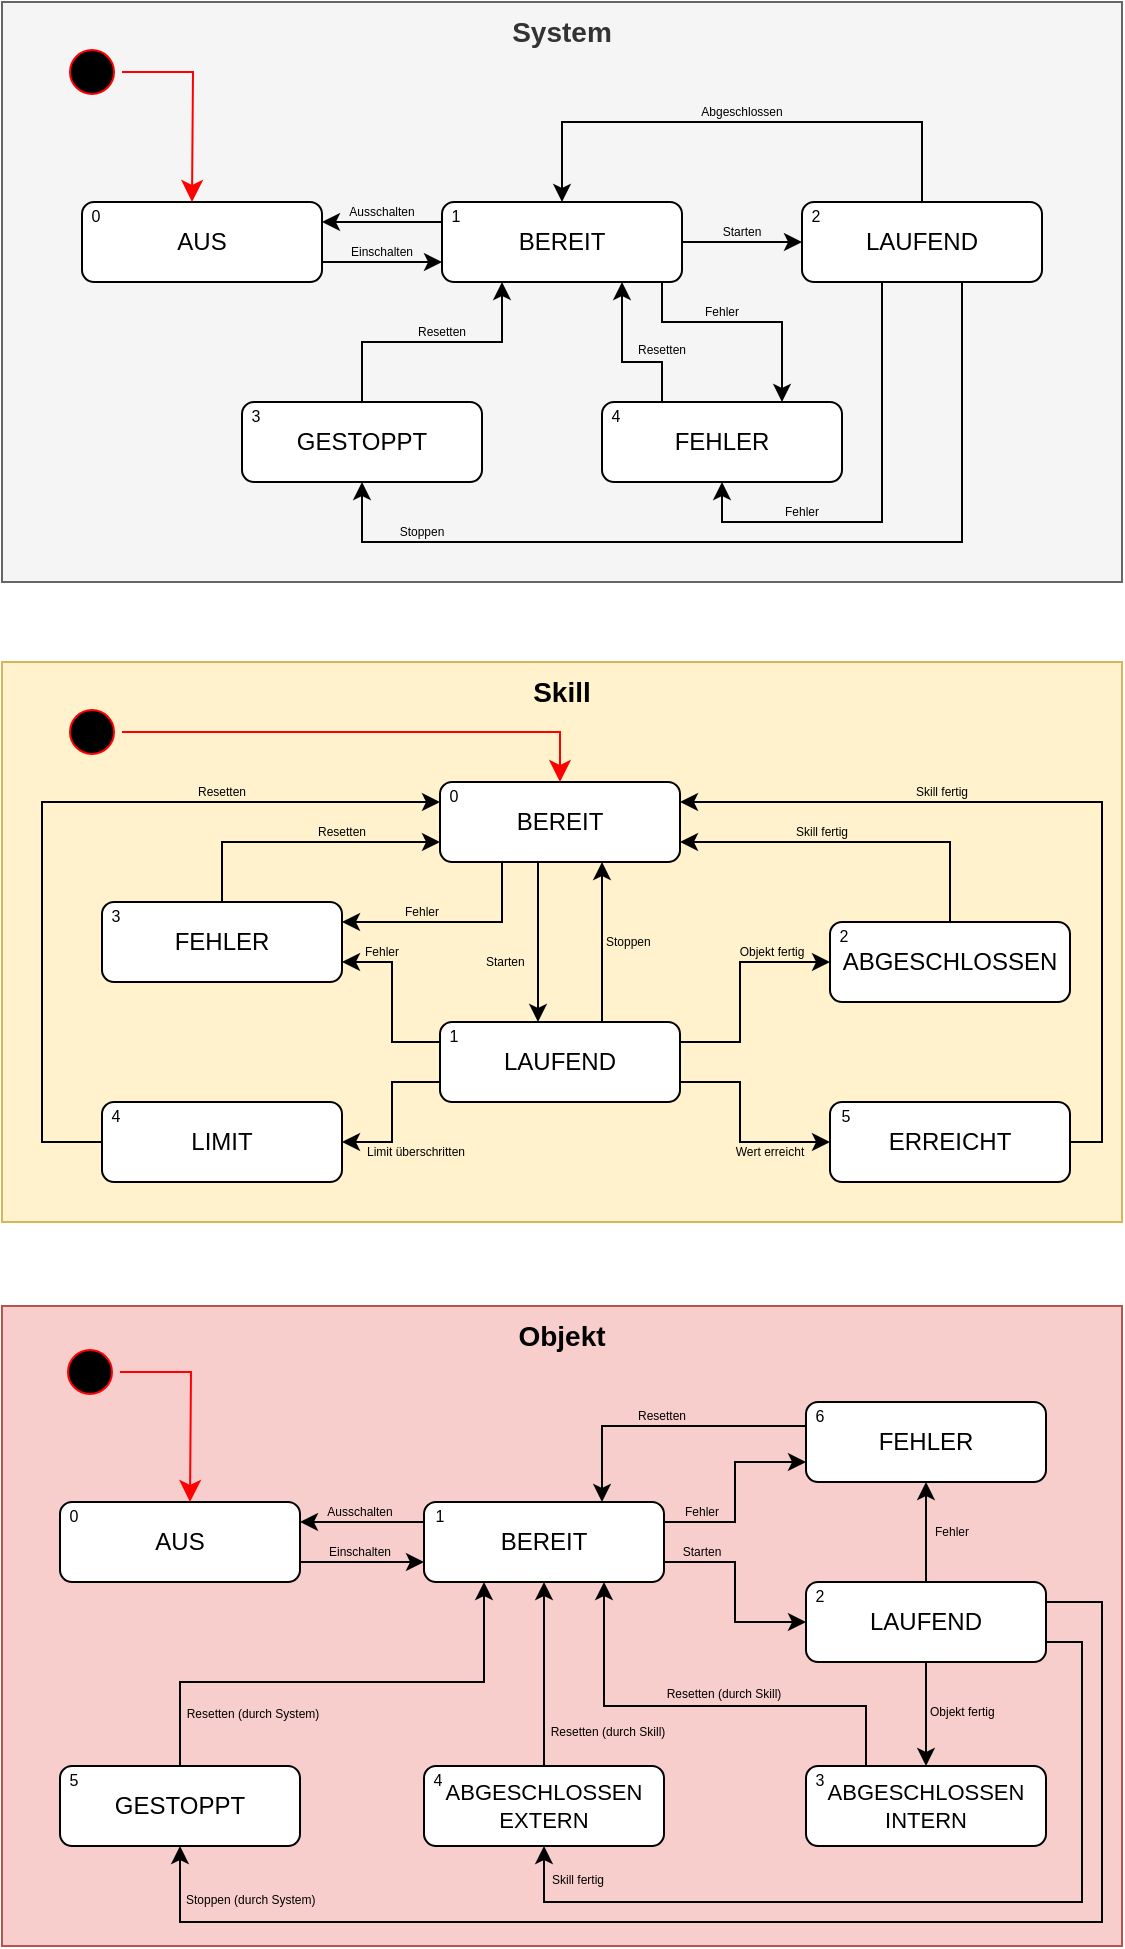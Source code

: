 <mxfile version="24.8.4">
  <diagram name="Seite-1" id="nUT34G9xeOLYj0SszjcQ">
    <mxGraphModel dx="1195" dy="743" grid="1" gridSize="10" guides="1" tooltips="1" connect="1" arrows="1" fold="1" page="1" pageScale="1" pageWidth="827" pageHeight="1169" math="0" shadow="0">
      <root>
        <mxCell id="0" />
        <mxCell id="1" parent="0" />
        <mxCell id="TMbh94kAc-SO85xrON7S-218" value="" style="group" parent="1" vertex="1" connectable="0">
          <mxGeometry x="120" y="40" width="560" height="290" as="geometry" />
        </mxCell>
        <mxCell id="TMbh94kAc-SO85xrON7S-1" value="&lt;b&gt;&lt;font style=&quot;font-size: 14px;&quot;&gt;System&lt;/font&gt;&lt;/b&gt;" style="rounded=0;whiteSpace=wrap;html=1;fillColor=#f5f5f5;fontColor=#333333;strokeColor=#666666;verticalAlign=top;container=0;" parent="TMbh94kAc-SO85xrON7S-218" vertex="1">
          <mxGeometry width="560" height="290" as="geometry" />
        </mxCell>
        <mxCell id="TMbh94kAc-SO85xrON7S-23" style="edgeStyle=orthogonalEdgeStyle;rounded=0;orthogonalLoop=1;jettySize=auto;html=1;entryX=0;entryY=0.75;entryDx=0;entryDy=0;" parent="TMbh94kAc-SO85xrON7S-218" source="TMbh94kAc-SO85xrON7S-6" target="TMbh94kAc-SO85xrON7S-7" edge="1">
          <mxGeometry relative="1" as="geometry">
            <Array as="points">
              <mxPoint x="180" y="130" />
              <mxPoint x="180" y="130" />
            </Array>
          </mxGeometry>
        </mxCell>
        <mxCell id="TMbh94kAc-SO85xrON7S-6" value="AUS" style="rounded=1;whiteSpace=wrap;html=1;container=0;" parent="TMbh94kAc-SO85xrON7S-218" vertex="1">
          <mxGeometry x="40" y="100" width="120" height="40" as="geometry" />
        </mxCell>
        <mxCell id="TMbh94kAc-SO85xrON7S-14" style="edgeStyle=orthogonalEdgeStyle;rounded=0;orthogonalLoop=1;jettySize=auto;html=1;" parent="TMbh94kAc-SO85xrON7S-218" source="TMbh94kAc-SO85xrON7S-7" target="TMbh94kAc-SO85xrON7S-9" edge="1">
          <mxGeometry relative="1" as="geometry" />
        </mxCell>
        <mxCell id="TMbh94kAc-SO85xrON7S-24" style="edgeStyle=orthogonalEdgeStyle;rounded=0;orthogonalLoop=1;jettySize=auto;html=1;entryX=1;entryY=0.25;entryDx=0;entryDy=0;" parent="TMbh94kAc-SO85xrON7S-218" source="TMbh94kAc-SO85xrON7S-7" target="TMbh94kAc-SO85xrON7S-6" edge="1">
          <mxGeometry relative="1" as="geometry">
            <Array as="points">
              <mxPoint x="190" y="110" />
              <mxPoint x="190" y="110" />
            </Array>
          </mxGeometry>
        </mxCell>
        <mxCell id="TMbh94kAc-SO85xrON7S-52" style="edgeStyle=orthogonalEdgeStyle;rounded=0;orthogonalLoop=1;jettySize=auto;html=1;entryX=0.75;entryY=0;entryDx=0;entryDy=0;" parent="TMbh94kAc-SO85xrON7S-218" source="TMbh94kAc-SO85xrON7S-7" target="TMbh94kAc-SO85xrON7S-10" edge="1">
          <mxGeometry relative="1" as="geometry">
            <Array as="points">
              <mxPoint x="330" y="160" />
              <mxPoint x="390" y="160" />
            </Array>
          </mxGeometry>
        </mxCell>
        <mxCell id="TMbh94kAc-SO85xrON7S-7" value="BEREIT" style="rounded=1;whiteSpace=wrap;html=1;container=0;" parent="TMbh94kAc-SO85xrON7S-218" vertex="1">
          <mxGeometry x="220" y="100" width="120" height="40" as="geometry" />
        </mxCell>
        <mxCell id="TMbh94kAc-SO85xrON7S-20" style="edgeStyle=orthogonalEdgeStyle;rounded=0;orthogonalLoop=1;jettySize=auto;html=1;entryX=0.25;entryY=1;entryDx=0;entryDy=0;" parent="TMbh94kAc-SO85xrON7S-218" source="TMbh94kAc-SO85xrON7S-8" target="TMbh94kAc-SO85xrON7S-7" edge="1">
          <mxGeometry relative="1" as="geometry" />
        </mxCell>
        <mxCell id="TMbh94kAc-SO85xrON7S-8" value="GESTOPPT" style="rounded=1;whiteSpace=wrap;html=1;container=0;" parent="TMbh94kAc-SO85xrON7S-218" vertex="1">
          <mxGeometry x="120" y="200" width="120" height="40" as="geometry" />
        </mxCell>
        <mxCell id="TMbh94kAc-SO85xrON7S-15" style="edgeStyle=orthogonalEdgeStyle;rounded=0;orthogonalLoop=1;jettySize=auto;html=1;entryX=0.5;entryY=0;entryDx=0;entryDy=0;" parent="TMbh94kAc-SO85xrON7S-218" source="TMbh94kAc-SO85xrON7S-9" target="TMbh94kAc-SO85xrON7S-7" edge="1">
          <mxGeometry relative="1" as="geometry">
            <Array as="points">
              <mxPoint x="460" y="60" />
              <mxPoint x="280" y="60" />
            </Array>
          </mxGeometry>
        </mxCell>
        <mxCell id="TMbh94kAc-SO85xrON7S-16" style="edgeStyle=orthogonalEdgeStyle;rounded=0;orthogonalLoop=1;jettySize=auto;html=1;" parent="TMbh94kAc-SO85xrON7S-218" source="TMbh94kAc-SO85xrON7S-9" target="TMbh94kAc-SO85xrON7S-10" edge="1">
          <mxGeometry relative="1" as="geometry">
            <Array as="points">
              <mxPoint x="440" y="260" />
              <mxPoint x="360" y="260" />
            </Array>
          </mxGeometry>
        </mxCell>
        <mxCell id="TMbh94kAc-SO85xrON7S-17" style="edgeStyle=orthogonalEdgeStyle;rounded=0;orthogonalLoop=1;jettySize=auto;html=1;" parent="TMbh94kAc-SO85xrON7S-218" source="TMbh94kAc-SO85xrON7S-9" target="TMbh94kAc-SO85xrON7S-8" edge="1">
          <mxGeometry relative="1" as="geometry">
            <Array as="points">
              <mxPoint x="480" y="270" />
              <mxPoint x="180" y="270" />
            </Array>
          </mxGeometry>
        </mxCell>
        <mxCell id="TMbh94kAc-SO85xrON7S-9" value="LAUFEND" style="rounded=1;whiteSpace=wrap;html=1;container=0;" parent="TMbh94kAc-SO85xrON7S-218" vertex="1">
          <mxGeometry x="400" y="100" width="120" height="40" as="geometry" />
        </mxCell>
        <mxCell id="TMbh94kAc-SO85xrON7S-19" style="edgeStyle=orthogonalEdgeStyle;rounded=0;orthogonalLoop=1;jettySize=auto;html=1;entryX=0.75;entryY=1;entryDx=0;entryDy=0;" parent="TMbh94kAc-SO85xrON7S-218" source="TMbh94kAc-SO85xrON7S-10" target="TMbh94kAc-SO85xrON7S-7" edge="1">
          <mxGeometry relative="1" as="geometry">
            <Array as="points">
              <mxPoint x="330" y="180" />
              <mxPoint x="310" y="180" />
            </Array>
          </mxGeometry>
        </mxCell>
        <mxCell id="TMbh94kAc-SO85xrON7S-10" value="FEHLER" style="rounded=1;whiteSpace=wrap;html=1;container=0;" parent="TMbh94kAc-SO85xrON7S-218" vertex="1">
          <mxGeometry x="300" y="200" width="120" height="40" as="geometry" />
        </mxCell>
        <mxCell id="TMbh94kAc-SO85xrON7S-11" value="" style="ellipse;html=1;shape=startState;fillColor=#000000;strokeColor=#ff0000;container=0;" parent="TMbh94kAc-SO85xrON7S-218" vertex="1">
          <mxGeometry x="30" y="20" width="30" height="30" as="geometry" />
        </mxCell>
        <mxCell id="TMbh94kAc-SO85xrON7S-12" value="" style="edgeStyle=orthogonalEdgeStyle;html=1;verticalAlign=bottom;endArrow=classic;endSize=8;strokeColor=#ff0000;rounded=0;endFill=1;" parent="TMbh94kAc-SO85xrON7S-218" source="TMbh94kAc-SO85xrON7S-11" edge="1">
          <mxGeometry relative="1" as="geometry">
            <mxPoint x="95" y="100" as="targetPoint" />
          </mxGeometry>
        </mxCell>
        <mxCell id="TMbh94kAc-SO85xrON7S-95" value="Einschalten" style="text;html=1;align=center;verticalAlign=middle;whiteSpace=wrap;rounded=0;fontSize=6;container=0;" parent="TMbh94kAc-SO85xrON7S-218" vertex="1">
          <mxGeometry x="160" y="120" width="60" height="10" as="geometry" />
        </mxCell>
        <mxCell id="TMbh94kAc-SO85xrON7S-96" value="Ausschalten" style="text;html=1;align=center;verticalAlign=middle;whiteSpace=wrap;rounded=0;fontSize=6;container=0;" parent="TMbh94kAc-SO85xrON7S-218" vertex="1">
          <mxGeometry x="160" y="100" width="60" height="10" as="geometry" />
        </mxCell>
        <mxCell id="TMbh94kAc-SO85xrON7S-118" value="Starten" style="text;html=1;align=center;verticalAlign=middle;whiteSpace=wrap;rounded=0;fontSize=6;container=0;" parent="TMbh94kAc-SO85xrON7S-218" vertex="1">
          <mxGeometry x="340" y="110" width="60" height="10" as="geometry" />
        </mxCell>
        <mxCell id="TMbh94kAc-SO85xrON7S-140" value="Stoppen" style="text;html=1;align=center;verticalAlign=middle;whiteSpace=wrap;rounded=0;fontSize=6;container=0;" parent="TMbh94kAc-SO85xrON7S-218" vertex="1">
          <mxGeometry x="180" y="260" width="60" height="10" as="geometry" />
        </mxCell>
        <mxCell id="TMbh94kAc-SO85xrON7S-163" value="Fehler" style="text;html=1;align=center;verticalAlign=middle;whiteSpace=wrap;rounded=0;fontSize=6;container=0;" parent="TMbh94kAc-SO85xrON7S-218" vertex="1">
          <mxGeometry x="370" y="250" width="60" height="10" as="geometry" />
        </mxCell>
        <mxCell id="TMbh94kAc-SO85xrON7S-164" value="Fehler" style="text;html=1;align=center;verticalAlign=middle;whiteSpace=wrap;rounded=0;fontSize=6;container=0;" parent="TMbh94kAc-SO85xrON7S-218" vertex="1">
          <mxGeometry x="330" y="150" width="60" height="10" as="geometry" />
        </mxCell>
        <mxCell id="TMbh94kAc-SO85xrON7S-190" value="Resetten" style="text;html=1;align=center;verticalAlign=middle;whiteSpace=wrap;rounded=0;fontSize=6;container=0;" parent="TMbh94kAc-SO85xrON7S-218" vertex="1">
          <mxGeometry x="300" y="169" width="60" height="10" as="geometry" />
        </mxCell>
        <mxCell id="TMbh94kAc-SO85xrON7S-216" value="Abgeschlossen" style="text;html=1;align=center;verticalAlign=middle;whiteSpace=wrap;rounded=0;fontSize=6;container=0;" parent="TMbh94kAc-SO85xrON7S-218" vertex="1">
          <mxGeometry x="340" y="50" width="60" height="10" as="geometry" />
        </mxCell>
        <mxCell id="TMbh94kAc-SO85xrON7S-217" value="Resetten" style="text;html=1;align=center;verticalAlign=middle;whiteSpace=wrap;rounded=0;fontSize=6;container=0;" parent="TMbh94kAc-SO85xrON7S-218" vertex="1">
          <mxGeometry x="190" y="160" width="60" height="10" as="geometry" />
        </mxCell>
        <mxCell id="AO3JB5qGJkFvmi22m0dE-61" value="0" style="text;html=1;align=center;verticalAlign=middle;whiteSpace=wrap;rounded=0;fontSize=8;" vertex="1" parent="TMbh94kAc-SO85xrON7S-218">
          <mxGeometry x="42" y="102" width="10" height="10" as="geometry" />
        </mxCell>
        <mxCell id="AO3JB5qGJkFvmi22m0dE-62" value="1" style="text;html=1;align=center;verticalAlign=middle;whiteSpace=wrap;rounded=0;fontSize=8;" vertex="1" parent="TMbh94kAc-SO85xrON7S-218">
          <mxGeometry x="222" y="102" width="10" height="10" as="geometry" />
        </mxCell>
        <mxCell id="AO3JB5qGJkFvmi22m0dE-63" value="2" style="text;html=1;align=center;verticalAlign=middle;whiteSpace=wrap;rounded=0;fontSize=8;" vertex="1" parent="TMbh94kAc-SO85xrON7S-218">
          <mxGeometry x="402" y="102" width="10" height="10" as="geometry" />
        </mxCell>
        <mxCell id="AO3JB5qGJkFvmi22m0dE-64" value="3" style="text;html=1;align=center;verticalAlign=middle;whiteSpace=wrap;rounded=0;fontSize=8;" vertex="1" parent="TMbh94kAc-SO85xrON7S-218">
          <mxGeometry x="122" y="202" width="10" height="10" as="geometry" />
        </mxCell>
        <mxCell id="AO3JB5qGJkFvmi22m0dE-65" value="4" style="text;html=1;align=center;verticalAlign=middle;whiteSpace=wrap;rounded=0;fontSize=8;" vertex="1" parent="TMbh94kAc-SO85xrON7S-218">
          <mxGeometry x="302" y="202" width="10" height="10" as="geometry" />
        </mxCell>
        <mxCell id="TMbh94kAc-SO85xrON7S-257" value="" style="group" parent="1" vertex="1" connectable="0">
          <mxGeometry x="120" y="370" width="560" height="280" as="geometry" />
        </mxCell>
        <mxCell id="TMbh94kAc-SO85xrON7S-27" value="&lt;b&gt;&lt;font style=&quot;font-size: 14px;&quot;&gt;Skill&lt;/font&gt;&lt;/b&gt;" style="rounded=0;whiteSpace=wrap;html=1;fillColor=#fff2cc;strokeColor=#d6b656;verticalAlign=top;" parent="TMbh94kAc-SO85xrON7S-257" vertex="1">
          <mxGeometry width="560" height="280" as="geometry" />
        </mxCell>
        <mxCell id="TMbh94kAc-SO85xrON7S-56" style="edgeStyle=orthogonalEdgeStyle;rounded=0;orthogonalLoop=1;jettySize=auto;html=1;entryX=0.5;entryY=0;entryDx=0;entryDy=0;" parent="TMbh94kAc-SO85xrON7S-257" edge="1">
          <mxGeometry relative="1" as="geometry">
            <mxPoint x="268" y="100" as="sourcePoint" />
            <mxPoint x="268" y="180" as="targetPoint" />
          </mxGeometry>
        </mxCell>
        <mxCell id="TMbh94kAc-SO85xrON7S-66" style="edgeStyle=orthogonalEdgeStyle;rounded=0;orthogonalLoop=1;jettySize=auto;html=1;entryX=1;entryY=0.25;entryDx=0;entryDy=0;" parent="TMbh94kAc-SO85xrON7S-257" source="TMbh94kAc-SO85xrON7S-45" target="TMbh94kAc-SO85xrON7S-51" edge="1">
          <mxGeometry relative="1" as="geometry">
            <Array as="points">
              <mxPoint x="250" y="130" />
            </Array>
          </mxGeometry>
        </mxCell>
        <mxCell id="TMbh94kAc-SO85xrON7S-45" value="BEREIT" style="rounded=1;whiteSpace=wrap;html=1;" parent="TMbh94kAc-SO85xrON7S-257" vertex="1">
          <mxGeometry x="219" y="60" width="120" height="40" as="geometry" />
        </mxCell>
        <mxCell id="TMbh94kAc-SO85xrON7S-54" style="edgeStyle=orthogonalEdgeStyle;rounded=0;orthogonalLoop=1;jettySize=auto;html=1;entryX=0;entryY=0.5;entryDx=0;entryDy=0;" parent="TMbh94kAc-SO85xrON7S-257" source="TMbh94kAc-SO85xrON7S-47" target="TMbh94kAc-SO85xrON7S-50" edge="1">
          <mxGeometry relative="1" as="geometry">
            <Array as="points">
              <mxPoint x="369" y="190" />
              <mxPoint x="369" y="150" />
            </Array>
          </mxGeometry>
        </mxCell>
        <mxCell id="TMbh94kAc-SO85xrON7S-55" style="edgeStyle=orthogonalEdgeStyle;rounded=0;orthogonalLoop=1;jettySize=auto;html=1;entryX=0;entryY=0.5;entryDx=0;entryDy=0;" parent="TMbh94kAc-SO85xrON7S-257" source="TMbh94kAc-SO85xrON7S-47" target="TMbh94kAc-SO85xrON7S-48" edge="1">
          <mxGeometry relative="1" as="geometry">
            <Array as="points">
              <mxPoint x="369" y="210" />
              <mxPoint x="369" y="240" />
            </Array>
          </mxGeometry>
        </mxCell>
        <mxCell id="TMbh94kAc-SO85xrON7S-61" style="edgeStyle=orthogonalEdgeStyle;rounded=0;orthogonalLoop=1;jettySize=auto;html=1;entryX=1;entryY=0.75;entryDx=0;entryDy=0;" parent="TMbh94kAc-SO85xrON7S-257" source="TMbh94kAc-SO85xrON7S-47" target="TMbh94kAc-SO85xrON7S-51" edge="1">
          <mxGeometry relative="1" as="geometry">
            <Array as="points">
              <mxPoint x="195" y="190" />
              <mxPoint x="195" y="150" />
            </Array>
          </mxGeometry>
        </mxCell>
        <mxCell id="TMbh94kAc-SO85xrON7S-62" style="edgeStyle=orthogonalEdgeStyle;rounded=0;orthogonalLoop=1;jettySize=auto;html=1;" parent="TMbh94kAc-SO85xrON7S-257" source="TMbh94kAc-SO85xrON7S-47" target="TMbh94kAc-SO85xrON7S-49" edge="1">
          <mxGeometry relative="1" as="geometry">
            <Array as="points">
              <mxPoint x="195" y="210" />
              <mxPoint x="195" y="240" />
            </Array>
          </mxGeometry>
        </mxCell>
        <mxCell id="3WOX_D658Z19YrmmToyO-32" style="edgeStyle=orthogonalEdgeStyle;rounded=0;orthogonalLoop=1;jettySize=auto;html=1;entryX=0.5;entryY=1;entryDx=0;entryDy=0;" parent="TMbh94kAc-SO85xrON7S-257" edge="1">
          <mxGeometry relative="1" as="geometry">
            <mxPoint x="300" y="180" as="sourcePoint" />
            <mxPoint x="300" y="100" as="targetPoint" />
          </mxGeometry>
        </mxCell>
        <mxCell id="TMbh94kAc-SO85xrON7S-47" value="LAUFEND" style="rounded=1;whiteSpace=wrap;html=1;" parent="TMbh94kAc-SO85xrON7S-257" vertex="1">
          <mxGeometry x="219" y="180" width="120" height="40" as="geometry" />
        </mxCell>
        <mxCell id="TMbh94kAc-SO85xrON7S-60" style="edgeStyle=orthogonalEdgeStyle;rounded=0;orthogonalLoop=1;jettySize=auto;html=1;entryX=1;entryY=0.25;entryDx=0;entryDy=0;" parent="TMbh94kAc-SO85xrON7S-257" source="TMbh94kAc-SO85xrON7S-48" target="TMbh94kAc-SO85xrON7S-45" edge="1">
          <mxGeometry relative="1" as="geometry">
            <Array as="points">
              <mxPoint x="550" y="240" />
              <mxPoint x="550" y="70" />
            </Array>
          </mxGeometry>
        </mxCell>
        <mxCell id="TMbh94kAc-SO85xrON7S-48" value="ERREICHT" style="rounded=1;whiteSpace=wrap;html=1;" parent="TMbh94kAc-SO85xrON7S-257" vertex="1">
          <mxGeometry x="414" y="220" width="120" height="40" as="geometry" />
        </mxCell>
        <mxCell id="TMbh94kAc-SO85xrON7S-63" style="edgeStyle=orthogonalEdgeStyle;rounded=0;orthogonalLoop=1;jettySize=auto;html=1;entryX=0;entryY=0.25;entryDx=0;entryDy=0;" parent="TMbh94kAc-SO85xrON7S-257" source="TMbh94kAc-SO85xrON7S-49" target="TMbh94kAc-SO85xrON7S-45" edge="1">
          <mxGeometry relative="1" as="geometry">
            <Array as="points">
              <mxPoint x="20" y="240" />
              <mxPoint x="20" y="70" />
            </Array>
          </mxGeometry>
        </mxCell>
        <mxCell id="TMbh94kAc-SO85xrON7S-49" value="LIMIT" style="rounded=1;whiteSpace=wrap;html=1;" parent="TMbh94kAc-SO85xrON7S-257" vertex="1">
          <mxGeometry x="50" y="220" width="120" height="40" as="geometry" />
        </mxCell>
        <mxCell id="TMbh94kAc-SO85xrON7S-59" style="edgeStyle=orthogonalEdgeStyle;rounded=0;orthogonalLoop=1;jettySize=auto;html=1;entryX=1;entryY=0.75;entryDx=0;entryDy=0;" parent="TMbh94kAc-SO85xrON7S-257" source="TMbh94kAc-SO85xrON7S-50" target="TMbh94kAc-SO85xrON7S-45" edge="1">
          <mxGeometry relative="1" as="geometry">
            <Array as="points">
              <mxPoint x="474" y="90" />
            </Array>
          </mxGeometry>
        </mxCell>
        <mxCell id="TMbh94kAc-SO85xrON7S-50" value="ABGESCHLOSSEN" style="rounded=1;whiteSpace=wrap;html=1;" parent="TMbh94kAc-SO85xrON7S-257" vertex="1">
          <mxGeometry x="414" y="130" width="120" height="40" as="geometry" />
        </mxCell>
        <mxCell id="TMbh94kAc-SO85xrON7S-65" style="edgeStyle=orthogonalEdgeStyle;rounded=0;orthogonalLoop=1;jettySize=auto;html=1;entryX=0;entryY=0.75;entryDx=0;entryDy=0;" parent="TMbh94kAc-SO85xrON7S-257" source="TMbh94kAc-SO85xrON7S-51" target="TMbh94kAc-SO85xrON7S-45" edge="1">
          <mxGeometry relative="1" as="geometry">
            <Array as="points">
              <mxPoint x="110" y="90" />
            </Array>
          </mxGeometry>
        </mxCell>
        <mxCell id="TMbh94kAc-SO85xrON7S-51" value="FEHLER" style="rounded=1;whiteSpace=wrap;html=1;" parent="TMbh94kAc-SO85xrON7S-257" vertex="1">
          <mxGeometry x="50" y="120" width="120" height="40" as="geometry" />
        </mxCell>
        <mxCell id="TMbh94kAc-SO85xrON7S-67" value="" style="ellipse;html=1;shape=startState;fillColor=#000000;strokeColor=#ff0000;" parent="TMbh94kAc-SO85xrON7S-257" vertex="1">
          <mxGeometry x="30" y="20" width="30" height="30" as="geometry" />
        </mxCell>
        <mxCell id="TMbh94kAc-SO85xrON7S-68" value="" style="edgeStyle=orthogonalEdgeStyle;html=1;verticalAlign=bottom;endArrow=classic;endSize=8;strokeColor=#ff0000;rounded=0;endFill=1;entryX=0.5;entryY=0;entryDx=0;entryDy=0;" parent="TMbh94kAc-SO85xrON7S-257" source="TMbh94kAc-SO85xrON7S-67" target="TMbh94kAc-SO85xrON7S-45" edge="1">
          <mxGeometry relative="1" as="geometry">
            <mxPoint x="25" y="80" as="targetPoint" />
          </mxGeometry>
        </mxCell>
        <mxCell id="TMbh94kAc-SO85xrON7S-219" value="Starten" style="text;html=1;align=left;verticalAlign=middle;whiteSpace=wrap;rounded=0;fontSize=6;container=0;" parent="TMbh94kAc-SO85xrON7S-257" vertex="1">
          <mxGeometry x="240" y="145" width="60" height="10" as="geometry" />
        </mxCell>
        <mxCell id="TMbh94kAc-SO85xrON7S-247" value="Objekt fertig" style="text;html=1;align=center;verticalAlign=middle;whiteSpace=wrap;rounded=0;fontSize=6;container=0;" parent="TMbh94kAc-SO85xrON7S-257" vertex="1">
          <mxGeometry x="355" y="140" width="60" height="10" as="geometry" />
        </mxCell>
        <mxCell id="TMbh94kAc-SO85xrON7S-248" value="Skill fertig" style="text;html=1;align=center;verticalAlign=middle;whiteSpace=wrap;rounded=0;fontSize=6;container=0;" parent="TMbh94kAc-SO85xrON7S-257" vertex="1">
          <mxGeometry x="380" y="80" width="60" height="10" as="geometry" />
        </mxCell>
        <mxCell id="TMbh94kAc-SO85xrON7S-250" value="Resetten" style="text;html=1;align=center;verticalAlign=middle;whiteSpace=wrap;rounded=0;fontSize=6;container=0;" parent="TMbh94kAc-SO85xrON7S-257" vertex="1">
          <mxGeometry x="140" y="80" width="60" height="10" as="geometry" />
        </mxCell>
        <mxCell id="TMbh94kAc-SO85xrON7S-251" value="Resetten" style="text;html=1;align=center;verticalAlign=middle;whiteSpace=wrap;rounded=0;fontSize=6;container=0;" parent="TMbh94kAc-SO85xrON7S-257" vertex="1">
          <mxGeometry x="80" y="60" width="60" height="10" as="geometry" />
        </mxCell>
        <mxCell id="TMbh94kAc-SO85xrON7S-252" value="Skill fertig" style="text;html=1;align=center;verticalAlign=middle;whiteSpace=wrap;rounded=0;fontSize=6;container=0;" parent="TMbh94kAc-SO85xrON7S-257" vertex="1">
          <mxGeometry x="440" y="60" width="60" height="10" as="geometry" />
        </mxCell>
        <mxCell id="TMbh94kAc-SO85xrON7S-253" value="Wert erreicht" style="text;html=1;align=center;verticalAlign=middle;whiteSpace=wrap;rounded=0;fontSize=6;container=0;" parent="TMbh94kAc-SO85xrON7S-257" vertex="1">
          <mxGeometry x="354" y="240" width="60" height="10" as="geometry" />
        </mxCell>
        <mxCell id="TMbh94kAc-SO85xrON7S-254" value="Limit überschritten" style="text;html=1;align=center;verticalAlign=middle;whiteSpace=wrap;rounded=0;fontSize=6;container=0;" parent="TMbh94kAc-SO85xrON7S-257" vertex="1">
          <mxGeometry x="177" y="240" width="60" height="10" as="geometry" />
        </mxCell>
        <mxCell id="TMbh94kAc-SO85xrON7S-255" value="Fehler" style="text;html=1;align=center;verticalAlign=middle;whiteSpace=wrap;rounded=0;fontSize=6;container=0;" parent="TMbh94kAc-SO85xrON7S-257" vertex="1">
          <mxGeometry x="180" y="120" width="60" height="10" as="geometry" />
        </mxCell>
        <mxCell id="TMbh94kAc-SO85xrON7S-256" value="Fehler" style="text;html=1;align=center;verticalAlign=middle;whiteSpace=wrap;rounded=0;fontSize=6;container=0;" parent="TMbh94kAc-SO85xrON7S-257" vertex="1">
          <mxGeometry x="160" y="140" width="60" height="10" as="geometry" />
        </mxCell>
        <mxCell id="3WOX_D658Z19YrmmToyO-33" value="Stoppen" style="text;html=1;align=left;verticalAlign=middle;whiteSpace=wrap;rounded=0;fontSize=6;container=0;" parent="TMbh94kAc-SO85xrON7S-257" vertex="1">
          <mxGeometry x="300" y="135" width="60" height="10" as="geometry" />
        </mxCell>
        <mxCell id="AO3JB5qGJkFvmi22m0dE-10" value="0" style="text;html=1;align=center;verticalAlign=middle;whiteSpace=wrap;rounded=0;fontSize=8;" vertex="1" parent="TMbh94kAc-SO85xrON7S-257">
          <mxGeometry x="221" y="62" width="10" height="10" as="geometry" />
        </mxCell>
        <mxCell id="AO3JB5qGJkFvmi22m0dE-11" value="1" style="text;html=1;align=center;verticalAlign=middle;whiteSpace=wrap;rounded=0;fontSize=8;" vertex="1" parent="TMbh94kAc-SO85xrON7S-257">
          <mxGeometry x="221" y="182" width="10" height="10" as="geometry" />
        </mxCell>
        <mxCell id="AO3JB5qGJkFvmi22m0dE-12" value="2" style="text;html=1;align=center;verticalAlign=middle;whiteSpace=wrap;rounded=0;fontSize=8;" vertex="1" parent="TMbh94kAc-SO85xrON7S-257">
          <mxGeometry x="416" y="132" width="10" height="10" as="geometry" />
        </mxCell>
        <mxCell id="AO3JB5qGJkFvmi22m0dE-13" value="3" style="text;html=1;align=center;verticalAlign=middle;whiteSpace=wrap;rounded=0;fontSize=8;" vertex="1" parent="TMbh94kAc-SO85xrON7S-257">
          <mxGeometry x="52" y="122" width="10" height="10" as="geometry" />
        </mxCell>
        <mxCell id="AO3JB5qGJkFvmi22m0dE-14" value="4" style="text;html=1;align=center;verticalAlign=middle;whiteSpace=wrap;rounded=0;fontSize=8;" vertex="1" parent="TMbh94kAc-SO85xrON7S-257">
          <mxGeometry x="52" y="222" width="10" height="10" as="geometry" />
        </mxCell>
        <mxCell id="AO3JB5qGJkFvmi22m0dE-15" value="5" style="text;html=1;align=center;verticalAlign=middle;whiteSpace=wrap;rounded=0;fontSize=8;" vertex="1" parent="TMbh94kAc-SO85xrON7S-257">
          <mxGeometry x="417" y="222" width="10" height="10" as="geometry" />
        </mxCell>
        <mxCell id="TMbh94kAc-SO85xrON7S-70" value="&lt;b&gt;&lt;font style=&quot;font-size: 14px;&quot;&gt;Objekt&lt;/font&gt;&lt;/b&gt;" style="rounded=0;whiteSpace=wrap;html=1;fillColor=#f8cecc;strokeColor=#b85450;verticalAlign=top;" parent="1" vertex="1">
          <mxGeometry x="120" y="692" width="560" height="320" as="geometry" />
        </mxCell>
        <mxCell id="TMbh94kAc-SO85xrON7S-81" style="edgeStyle=orthogonalEdgeStyle;rounded=0;orthogonalLoop=1;jettySize=auto;html=1;entryX=0;entryY=0.75;entryDx=0;entryDy=0;" parent="1" source="TMbh94kAc-SO85xrON7S-71" target="TMbh94kAc-SO85xrON7S-73" edge="1">
          <mxGeometry relative="1" as="geometry">
            <Array as="points">
              <mxPoint x="290" y="820" />
              <mxPoint x="290" y="820" />
            </Array>
          </mxGeometry>
        </mxCell>
        <mxCell id="TMbh94kAc-SO85xrON7S-71" value="AUS" style="rounded=1;whiteSpace=wrap;html=1;" parent="1" vertex="1">
          <mxGeometry x="149" y="790" width="120" height="40" as="geometry" />
        </mxCell>
        <mxCell id="TMbh94kAc-SO85xrON7S-86" style="edgeStyle=orthogonalEdgeStyle;rounded=0;orthogonalLoop=1;jettySize=auto;html=1;exitX=1;exitY=0.75;exitDx=0;exitDy=0;entryX=0;entryY=0.5;entryDx=0;entryDy=0;" parent="1" source="TMbh94kAc-SO85xrON7S-73" target="TMbh94kAc-SO85xrON7S-74" edge="1">
          <mxGeometry relative="1" as="geometry" />
        </mxCell>
        <mxCell id="TMbh94kAc-SO85xrON7S-87" style="edgeStyle=orthogonalEdgeStyle;rounded=0;orthogonalLoop=1;jettySize=auto;html=1;exitX=1;exitY=0.25;exitDx=0;exitDy=0;entryX=0;entryY=0.75;entryDx=0;entryDy=0;" parent="1" source="TMbh94kAc-SO85xrON7S-73" target="TMbh94kAc-SO85xrON7S-75" edge="1">
          <mxGeometry relative="1" as="geometry" />
        </mxCell>
        <mxCell id="TMbh94kAc-SO85xrON7S-263" style="edgeStyle=orthogonalEdgeStyle;rounded=0;orthogonalLoop=1;jettySize=auto;html=1;exitX=0;exitY=0.25;exitDx=0;exitDy=0;entryX=1;entryY=0.25;entryDx=0;entryDy=0;" parent="1" source="TMbh94kAc-SO85xrON7S-73" target="TMbh94kAc-SO85xrON7S-71" edge="1">
          <mxGeometry relative="1" as="geometry" />
        </mxCell>
        <mxCell id="TMbh94kAc-SO85xrON7S-73" value="BEREIT" style="rounded=1;whiteSpace=wrap;html=1;" parent="1" vertex="1">
          <mxGeometry x="331" y="790" width="120" height="40" as="geometry" />
        </mxCell>
        <mxCell id="TMbh94kAc-SO85xrON7S-83" style="edgeStyle=orthogonalEdgeStyle;rounded=0;orthogonalLoop=1;jettySize=auto;html=1;entryX=0.5;entryY=1;entryDx=0;entryDy=0;" parent="1" source="TMbh94kAc-SO85xrON7S-74" target="TMbh94kAc-SO85xrON7S-75" edge="1">
          <mxGeometry relative="1" as="geometry" />
        </mxCell>
        <mxCell id="TMbh94kAc-SO85xrON7S-88" style="edgeStyle=orthogonalEdgeStyle;rounded=0;orthogonalLoop=1;jettySize=auto;html=1;entryX=0.5;entryY=0;entryDx=0;entryDy=0;" parent="1" source="TMbh94kAc-SO85xrON7S-74" target="TMbh94kAc-SO85xrON7S-76" edge="1">
          <mxGeometry relative="1" as="geometry" />
        </mxCell>
        <mxCell id="TMbh94kAc-SO85xrON7S-93" style="edgeStyle=orthogonalEdgeStyle;rounded=0;orthogonalLoop=1;jettySize=auto;html=1;exitX=1;exitY=0.25;exitDx=0;exitDy=0;entryX=0.5;entryY=1;entryDx=0;entryDy=0;" parent="1" source="TMbh94kAc-SO85xrON7S-74" target="TMbh94kAc-SO85xrON7S-78" edge="1">
          <mxGeometry relative="1" as="geometry">
            <Array as="points">
              <mxPoint x="642" y="860" />
              <mxPoint x="660" y="860" />
              <mxPoint x="660" y="990" />
              <mxPoint x="391" y="990" />
            </Array>
          </mxGeometry>
        </mxCell>
        <mxCell id="AO3JB5qGJkFvmi22m0dE-2" style="edgeStyle=orthogonalEdgeStyle;rounded=0;orthogonalLoop=1;jettySize=auto;html=1;entryX=0.5;entryY=1;entryDx=0;entryDy=0;" edge="1" parent="1" source="TMbh94kAc-SO85xrON7S-74" target="AO3JB5qGJkFvmi22m0dE-1">
          <mxGeometry relative="1" as="geometry">
            <Array as="points">
              <mxPoint x="670" y="840" />
              <mxPoint x="670" y="1000" />
              <mxPoint x="209" y="1000" />
            </Array>
          </mxGeometry>
        </mxCell>
        <mxCell id="TMbh94kAc-SO85xrON7S-74" value="LAUFEND" style="rounded=1;whiteSpace=wrap;html=1;" parent="1" vertex="1">
          <mxGeometry x="522" y="830" width="120" height="40" as="geometry" />
        </mxCell>
        <mxCell id="TMbh94kAc-SO85xrON7S-84" style="edgeStyle=orthogonalEdgeStyle;rounded=0;orthogonalLoop=1;jettySize=auto;html=1;" parent="1" edge="1">
          <mxGeometry relative="1" as="geometry">
            <mxPoint x="522" y="752" as="sourcePoint" />
            <mxPoint x="420" y="790" as="targetPoint" />
            <Array as="points">
              <mxPoint x="420" y="752" />
              <mxPoint x="420" y="790" />
            </Array>
          </mxGeometry>
        </mxCell>
        <mxCell id="TMbh94kAc-SO85xrON7S-75" value="FEHLER" style="rounded=1;whiteSpace=wrap;html=1;" parent="1" vertex="1">
          <mxGeometry x="522" y="740" width="120" height="40" as="geometry" />
        </mxCell>
        <mxCell id="TMbh94kAc-SO85xrON7S-89" style="edgeStyle=orthogonalEdgeStyle;rounded=0;orthogonalLoop=1;jettySize=auto;html=1;exitX=0.25;exitY=0;exitDx=0;exitDy=0;entryX=0.75;entryY=1;entryDx=0;entryDy=0;" parent="1" source="TMbh94kAc-SO85xrON7S-76" target="TMbh94kAc-SO85xrON7S-73" edge="1">
          <mxGeometry relative="1" as="geometry">
            <Array as="points">
              <mxPoint x="552" y="892" />
              <mxPoint x="421" y="892" />
            </Array>
          </mxGeometry>
        </mxCell>
        <mxCell id="TMbh94kAc-SO85xrON7S-76" value="&lt;font style=&quot;font-size: 11px;&quot;&gt;ABGESCHLOSSEN&lt;/font&gt;&lt;div style=&quot;font-size: 11px;&quot;&gt;&lt;font style=&quot;font-size: 11px;&quot;&gt;INTERN&lt;/font&gt;&lt;/div&gt;" style="rounded=1;whiteSpace=wrap;html=1;fontSize=11;" parent="1" vertex="1">
          <mxGeometry x="522" y="922" width="120" height="40" as="geometry" />
        </mxCell>
        <mxCell id="3WOX_D658Z19YrmmToyO-1" style="edgeStyle=orthogonalEdgeStyle;rounded=0;orthogonalLoop=1;jettySize=auto;html=1;entryX=0.5;entryY=1;entryDx=0;entryDy=0;" parent="1" source="TMbh94kAc-SO85xrON7S-78" target="TMbh94kAc-SO85xrON7S-73" edge="1">
          <mxGeometry relative="1" as="geometry" />
        </mxCell>
        <mxCell id="TMbh94kAc-SO85xrON7S-78" value="ABGESCHLOSSEN&lt;div style=&quot;font-size: 11px;&quot;&gt;EXTERN&lt;/div&gt;" style="rounded=1;whiteSpace=wrap;html=1;fontSize=11;" parent="1" vertex="1">
          <mxGeometry x="331" y="922" width="120" height="40" as="geometry" />
        </mxCell>
        <mxCell id="TMbh94kAc-SO85xrON7S-79" value="" style="ellipse;html=1;shape=startState;fillColor=#000000;strokeColor=#ff0000;" parent="1" vertex="1">
          <mxGeometry x="149" y="710" width="30" height="30" as="geometry" />
        </mxCell>
        <mxCell id="TMbh94kAc-SO85xrON7S-80" value="" style="edgeStyle=orthogonalEdgeStyle;html=1;verticalAlign=bottom;endArrow=classic;endSize=8;strokeColor=#ff0000;rounded=0;endFill=1;" parent="1" source="TMbh94kAc-SO85xrON7S-79" edge="1">
          <mxGeometry relative="1" as="geometry">
            <mxPoint x="214" y="790" as="targetPoint" />
          </mxGeometry>
        </mxCell>
        <mxCell id="TMbh94kAc-SO85xrON7S-258" value="Fehler" style="text;html=1;align=center;verticalAlign=middle;whiteSpace=wrap;rounded=0;fontSize=6;container=0;" parent="1" vertex="1">
          <mxGeometry x="440" y="790" width="60" height="10" as="geometry" />
        </mxCell>
        <mxCell id="TMbh94kAc-SO85xrON7S-259" value="Fehler" style="text;html=1;align=center;verticalAlign=middle;whiteSpace=wrap;rounded=0;fontSize=6;container=0;" parent="1" vertex="1">
          <mxGeometry x="565" y="800" width="60" height="10" as="geometry" />
        </mxCell>
        <mxCell id="TMbh94kAc-SO85xrON7S-260" value="Resetten" style="text;html=1;align=center;verticalAlign=middle;whiteSpace=wrap;rounded=0;fontSize=6;container=0;" parent="1" vertex="1">
          <mxGeometry x="420" y="742" width="60" height="10" as="geometry" />
        </mxCell>
        <mxCell id="TMbh94kAc-SO85xrON7S-264" value="Einschalten" style="text;html=1;align=center;verticalAlign=middle;whiteSpace=wrap;rounded=0;fontSize=6;container=0;" parent="1" vertex="1">
          <mxGeometry x="269" y="810" width="60" height="10" as="geometry" />
        </mxCell>
        <mxCell id="TMbh94kAc-SO85xrON7S-265" value="Ausschalten" style="text;html=1;align=center;verticalAlign=middle;whiteSpace=wrap;rounded=0;fontSize=6;container=0;" parent="1" vertex="1">
          <mxGeometry x="269" y="790" width="60" height="10" as="geometry" />
        </mxCell>
        <mxCell id="TMbh94kAc-SO85xrON7S-266" value="Starten" style="text;html=1;align=center;verticalAlign=middle;whiteSpace=wrap;rounded=0;fontSize=6;container=0;" parent="1" vertex="1">
          <mxGeometry x="440" y="810" width="60" height="10" as="geometry" />
        </mxCell>
        <mxCell id="TMbh94kAc-SO85xrON7S-268" value="Objekt fertig" style="text;html=1;align=left;verticalAlign=middle;whiteSpace=wrap;rounded=0;fontSize=6;container=0;" parent="1" vertex="1">
          <mxGeometry x="582" y="890" width="60" height="10" as="geometry" />
        </mxCell>
        <mxCell id="TMbh94kAc-SO85xrON7S-272" value="Skill fertig" style="text;html=1;align=left;verticalAlign=middle;whiteSpace=wrap;rounded=0;fontSize=6;container=0;" parent="1" vertex="1">
          <mxGeometry x="393" y="974" width="60" height="10" as="geometry" />
        </mxCell>
        <mxCell id="TMbh94kAc-SO85xrON7S-275" value="Resetten (durch Skill)" style="text;html=1;align=center;verticalAlign=middle;whiteSpace=wrap;rounded=0;fontSize=6;container=0;" parent="1" vertex="1">
          <mxGeometry x="451" y="881" width="60" height="10" as="geometry" />
        </mxCell>
        <mxCell id="AO3JB5qGJkFvmi22m0dE-5" style="edgeStyle=orthogonalEdgeStyle;rounded=0;orthogonalLoop=1;jettySize=auto;html=1;entryX=0.25;entryY=1;entryDx=0;entryDy=0;" edge="1" parent="1" source="AO3JB5qGJkFvmi22m0dE-1" target="TMbh94kAc-SO85xrON7S-73">
          <mxGeometry relative="1" as="geometry">
            <Array as="points">
              <mxPoint x="209" y="880" />
              <mxPoint x="361" y="880" />
            </Array>
          </mxGeometry>
        </mxCell>
        <mxCell id="AO3JB5qGJkFvmi22m0dE-1" value="GESTOPPT" style="rounded=1;whiteSpace=wrap;html=1;" vertex="1" parent="1">
          <mxGeometry x="149" y="922" width="120" height="40" as="geometry" />
        </mxCell>
        <mxCell id="AO3JB5qGJkFvmi22m0dE-3" value="Stoppen (durch System)" style="text;html=1;align=left;verticalAlign=middle;whiteSpace=wrap;rounded=0;fontSize=6;container=0;" vertex="1" parent="1">
          <mxGeometry x="210" y="984" width="70" height="10" as="geometry" />
        </mxCell>
        <mxCell id="AO3JB5qGJkFvmi22m0dE-6" value="Resetten (durch Skill)" style="text;html=1;align=center;verticalAlign=middle;whiteSpace=wrap;rounded=0;fontSize=6;container=0;" vertex="1" parent="1">
          <mxGeometry x="393" y="900" width="60" height="10" as="geometry" />
        </mxCell>
        <mxCell id="AO3JB5qGJkFvmi22m0dE-9" value="Resetten (durch System)" style="text;html=1;align=center;verticalAlign=middle;whiteSpace=wrap;rounded=0;fontSize=6;container=0;" vertex="1" parent="1">
          <mxGeometry x="210" y="891" width="71" height="10" as="geometry" />
        </mxCell>
        <mxCell id="AO3JB5qGJkFvmi22m0dE-54" value="0" style="text;html=1;align=center;verticalAlign=middle;whiteSpace=wrap;rounded=0;fontSize=8;" vertex="1" parent="1">
          <mxGeometry x="151" y="792" width="10" height="10" as="geometry" />
        </mxCell>
        <mxCell id="AO3JB5qGJkFvmi22m0dE-55" value="1" style="text;html=1;align=center;verticalAlign=middle;whiteSpace=wrap;rounded=0;fontSize=8;" vertex="1" parent="1">
          <mxGeometry x="334" y="792" width="10" height="10" as="geometry" />
        </mxCell>
        <mxCell id="AO3JB5qGJkFvmi22m0dE-56" value="2" style="text;html=1;align=center;verticalAlign=middle;whiteSpace=wrap;rounded=0;fontSize=8;" vertex="1" parent="1">
          <mxGeometry x="524" y="832" width="10" height="10" as="geometry" />
        </mxCell>
        <mxCell id="AO3JB5qGJkFvmi22m0dE-57" value="3" style="text;html=1;align=center;verticalAlign=middle;whiteSpace=wrap;rounded=0;fontSize=8;" vertex="1" parent="1">
          <mxGeometry x="524" y="924" width="10" height="10" as="geometry" />
        </mxCell>
        <mxCell id="AO3JB5qGJkFvmi22m0dE-58" value="4" style="text;html=1;align=center;verticalAlign=middle;whiteSpace=wrap;rounded=0;fontSize=8;" vertex="1" parent="1">
          <mxGeometry x="333" y="924" width="10" height="10" as="geometry" />
        </mxCell>
        <mxCell id="AO3JB5qGJkFvmi22m0dE-59" value="5" style="text;html=1;align=center;verticalAlign=middle;whiteSpace=wrap;rounded=0;fontSize=8;" vertex="1" parent="1">
          <mxGeometry x="151" y="924" width="10" height="10" as="geometry" />
        </mxCell>
        <mxCell id="AO3JB5qGJkFvmi22m0dE-60" value="6" style="text;html=1;align=center;verticalAlign=middle;whiteSpace=wrap;rounded=0;fontSize=8;" vertex="1" parent="1">
          <mxGeometry x="524" y="742" width="10" height="10" as="geometry" />
        </mxCell>
      </root>
    </mxGraphModel>
  </diagram>
</mxfile>
